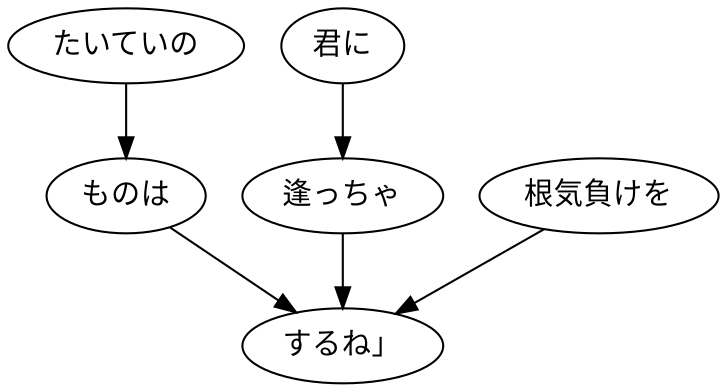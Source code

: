 digraph graph8132 {
	node0 [label="たいていの"];
	node1 [label="ものは"];
	node2 [label="君に"];
	node3 [label="逢っちゃ"];
	node4 [label="根気負けを"];
	node5 [label="するね」"];
	node0 -> node1;
	node1 -> node5;
	node2 -> node3;
	node3 -> node5;
	node4 -> node5;
}
